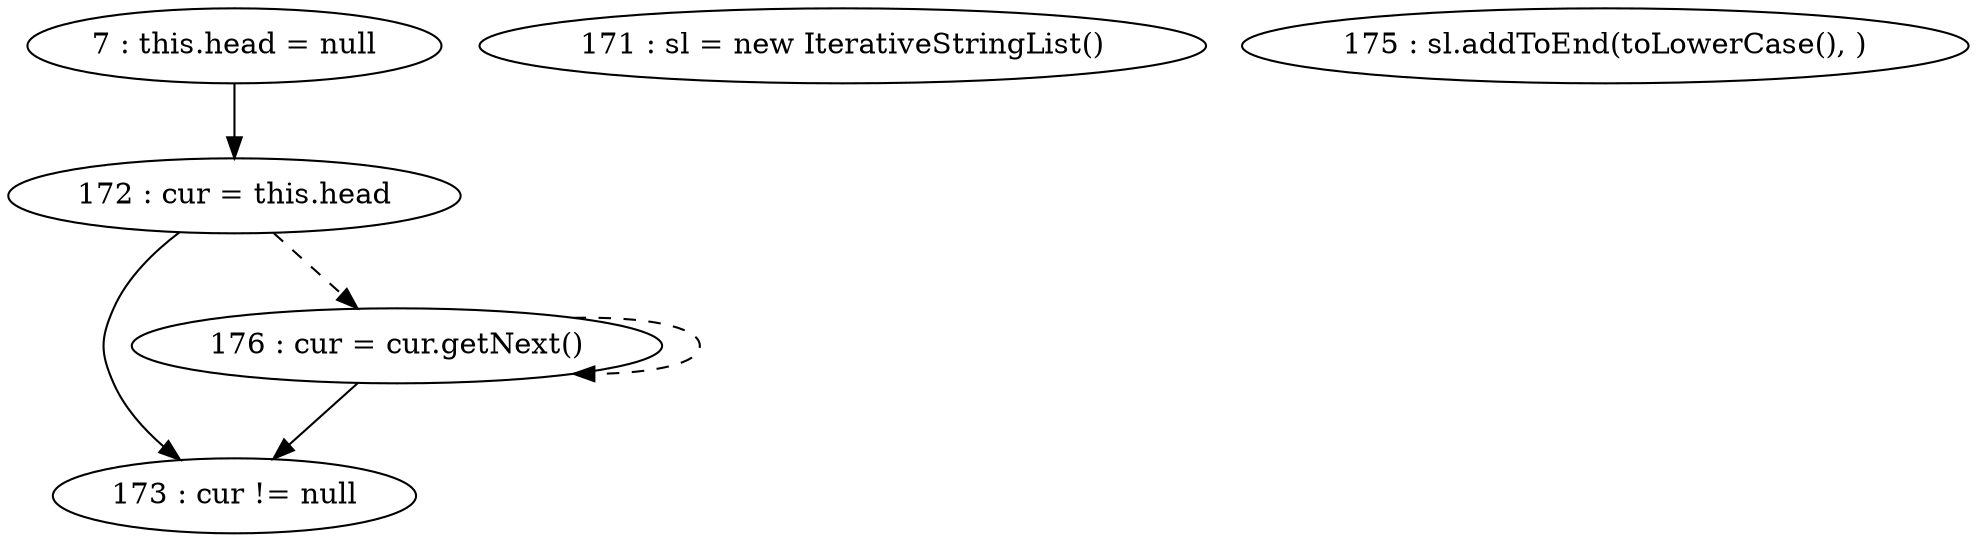 digraph G {
"7 : this.head = null"
"7 : this.head = null" -> "172 : cur = this.head"
"171 : sl = new IterativeStringList()"
"172 : cur = this.head"
"172 : cur = this.head" -> "173 : cur != null"
"172 : cur = this.head" -> "176 : cur = cur.getNext()" [style=dashed]
"173 : cur != null"
"175 : sl.addToEnd(toLowerCase(), )"
"176 : cur = cur.getNext()"
"176 : cur = cur.getNext()" -> "173 : cur != null"
"176 : cur = cur.getNext()" -> "176 : cur = cur.getNext()" [style=dashed]
"173 : cur != null"
}
